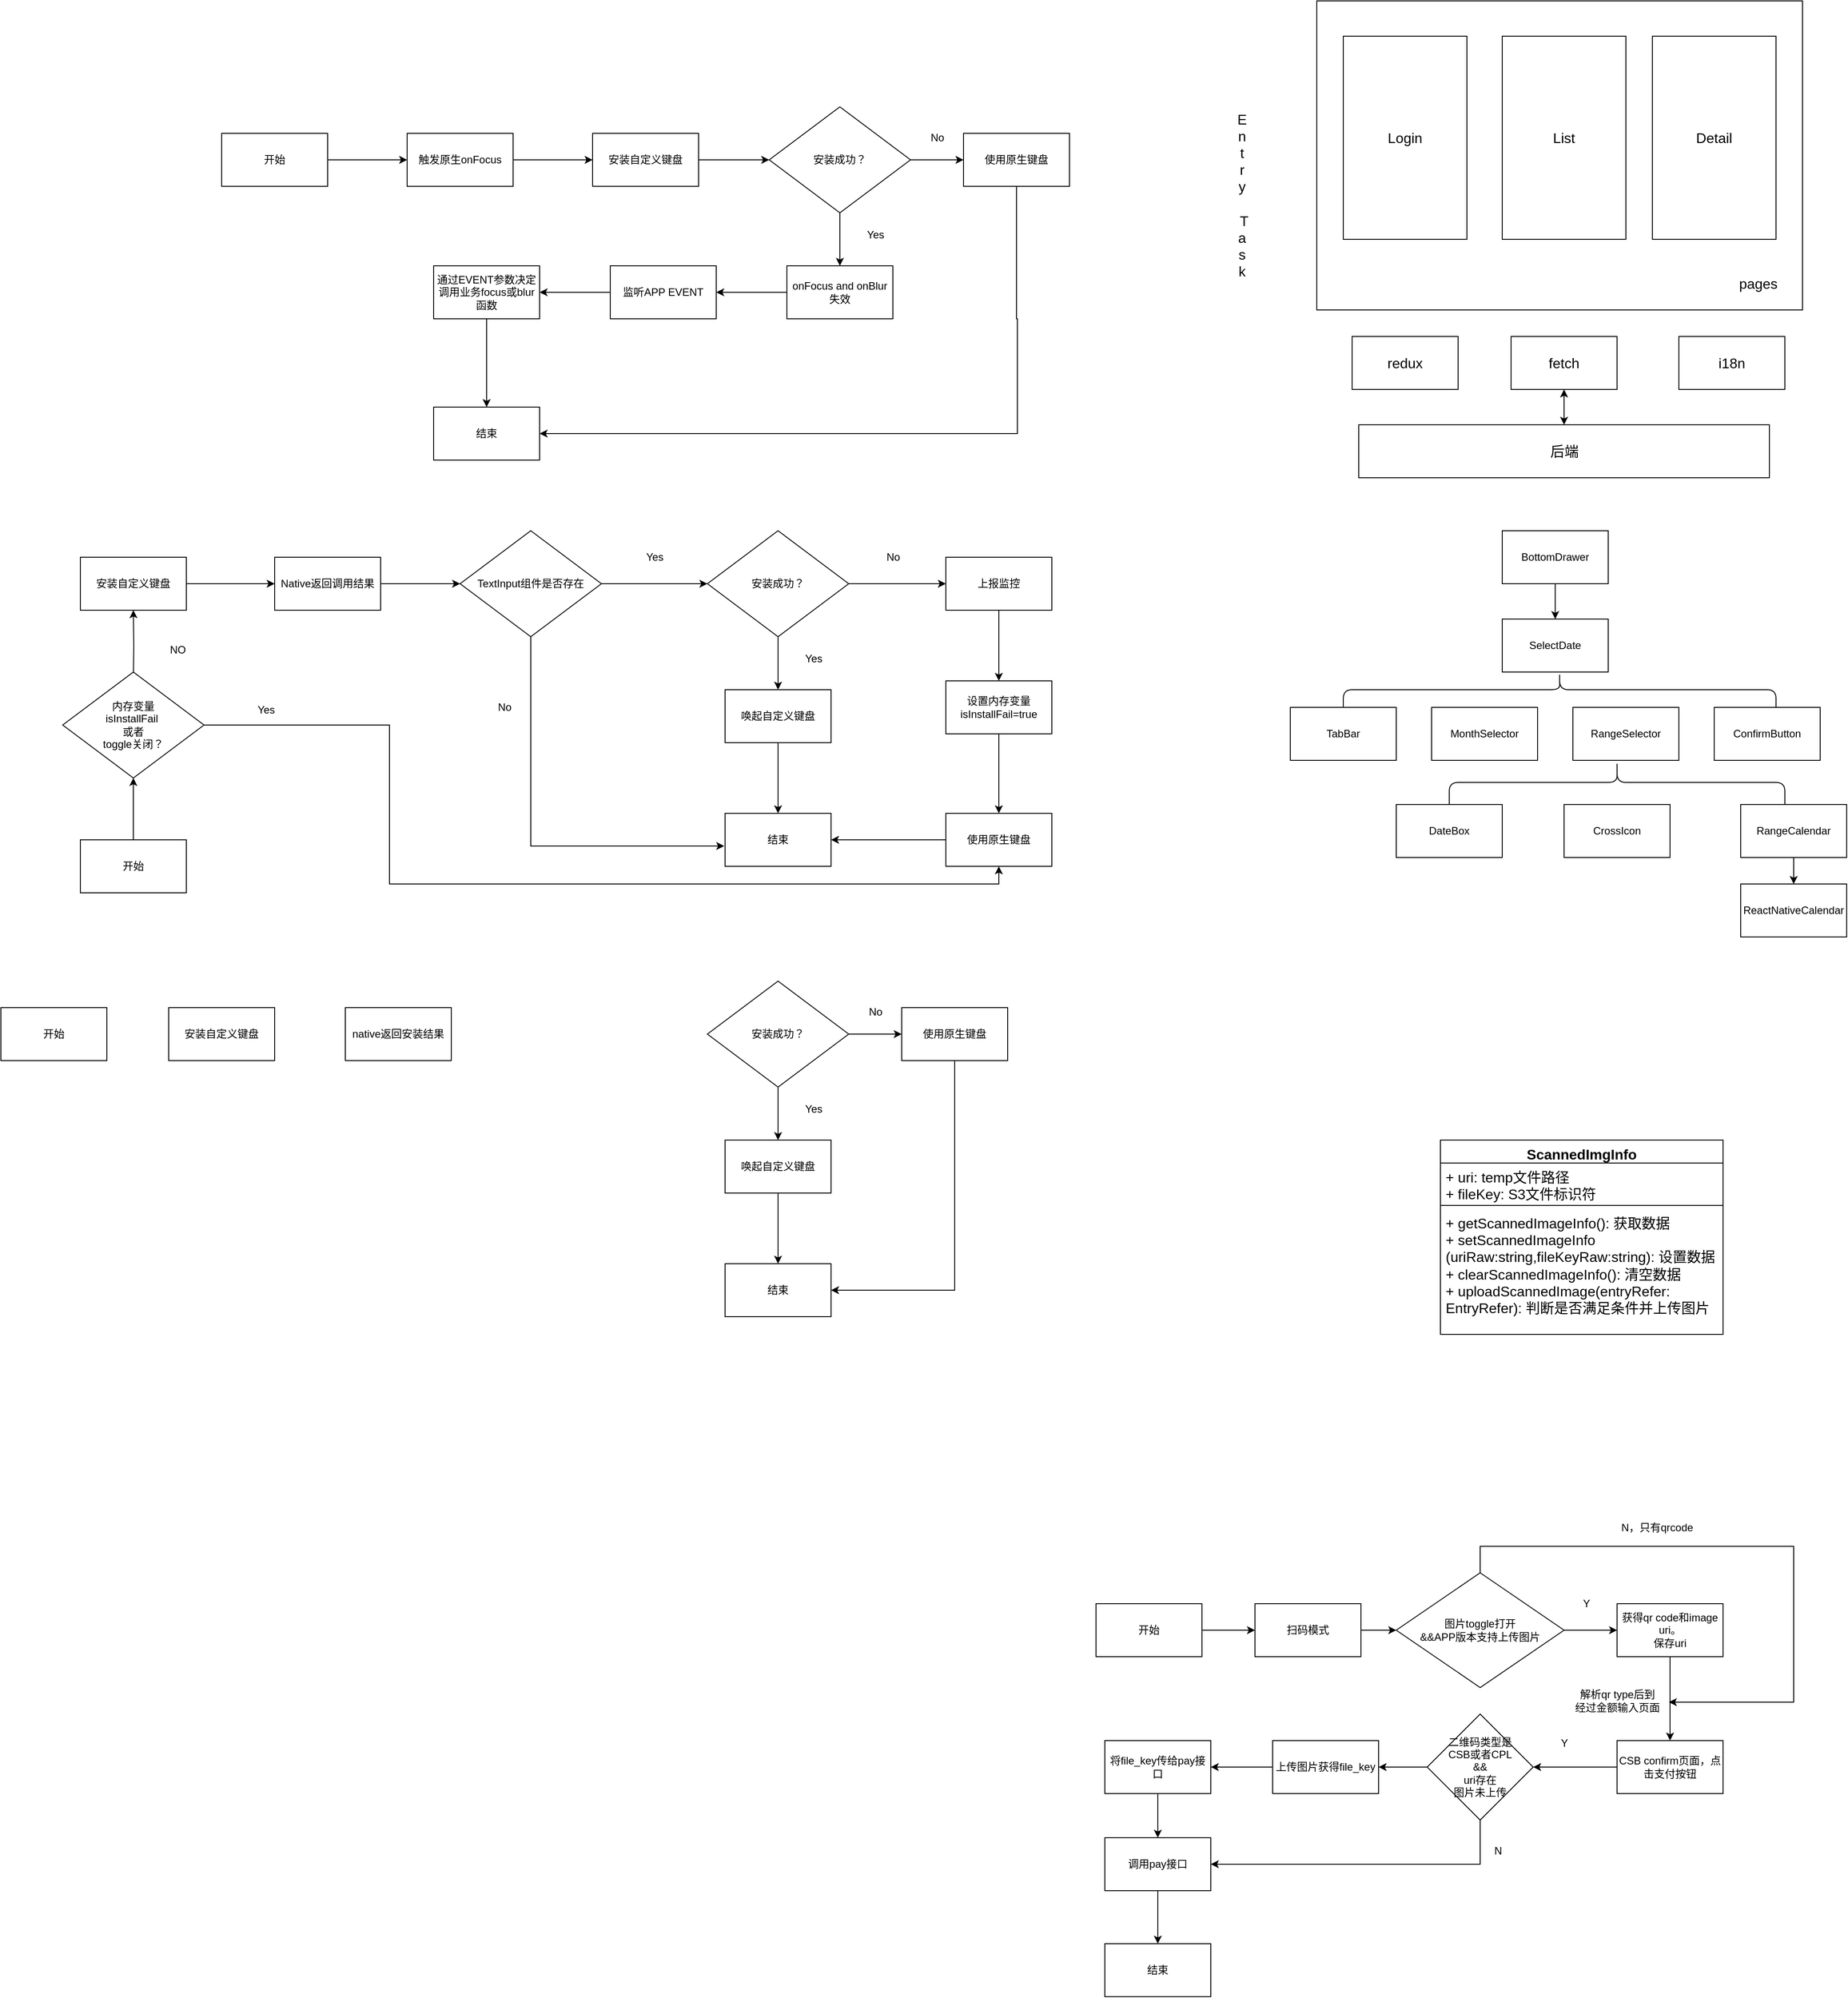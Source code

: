 <mxfile version="24.7.7">
  <diagram id="0hAP18SXrsMo2QthX8S5" name="Page-1">
    <mxGraphModel dx="2960" dy="705" grid="1" gridSize="10" guides="1" tooltips="1" connect="1" arrows="1" fold="1" page="1" pageScale="1" pageWidth="827" pageHeight="1169" math="0" shadow="0">
      <root>
        <mxCell id="0" />
        <mxCell id="1" parent="0" />
        <mxCell id="0AzlVGfA-dQduF-Cls8U-2" value="redux" style="rounded=0;whiteSpace=wrap;html=1;fontSize=16;" parent="1" vertex="1">
          <mxGeometry x="190" y="420" width="120" height="60" as="geometry" />
        </mxCell>
        <mxCell id="0AzlVGfA-dQduF-Cls8U-3" value="fetch" style="rounded=0;whiteSpace=wrap;html=1;fontSize=16;" parent="1" vertex="1">
          <mxGeometry x="370" y="420" width="120" height="60" as="geometry" />
        </mxCell>
        <mxCell id="0AzlVGfA-dQduF-Cls8U-4" value="i18n" style="rounded=0;whiteSpace=wrap;html=1;fontSize=16;" parent="1" vertex="1">
          <mxGeometry x="560" y="420" width="120" height="60" as="geometry" />
        </mxCell>
        <mxCell id="0AzlVGfA-dQduF-Cls8U-6" value="" style="rounded=0;whiteSpace=wrap;html=1;fontSize=16;" parent="1" vertex="1">
          <mxGeometry x="150" y="40" width="550" height="350" as="geometry" />
        </mxCell>
        <mxCell id="0AzlVGfA-dQduF-Cls8U-8" value="Login" style="rounded=0;whiteSpace=wrap;html=1;fontSize=16;" parent="1" vertex="1">
          <mxGeometry x="180" y="80" width="140" height="230" as="geometry" />
        </mxCell>
        <mxCell id="0AzlVGfA-dQduF-Cls8U-9" value="List" style="rounded=0;whiteSpace=wrap;html=1;fontSize=16;" parent="1" vertex="1">
          <mxGeometry x="360" y="80" width="140" height="230" as="geometry" />
        </mxCell>
        <mxCell id="0AzlVGfA-dQduF-Cls8U-10" value="Detail" style="rounded=0;whiteSpace=wrap;html=1;fontSize=16;" parent="1" vertex="1">
          <mxGeometry x="530" y="80" width="140" height="230" as="geometry" />
        </mxCell>
        <mxCell id="0AzlVGfA-dQduF-Cls8U-12" value="后端" style="rounded=0;whiteSpace=wrap;html=1;fontSize=16;" parent="1" vertex="1">
          <mxGeometry x="197.5" y="520" width="465" height="60" as="geometry" />
        </mxCell>
        <mxCell id="0AzlVGfA-dQduF-Cls8U-15" value="" style="endArrow=classic;startArrow=classic;html=1;entryX=0.5;entryY=1;entryDx=0;entryDy=0;exitX=0.5;exitY=0;exitDx=0;exitDy=0;fontSize=16;" parent="1" source="0AzlVGfA-dQduF-Cls8U-12" target="0AzlVGfA-dQduF-Cls8U-3" edge="1">
          <mxGeometry width="50" height="50" relative="1" as="geometry">
            <mxPoint x="390" y="450" as="sourcePoint" />
            <mxPoint x="440" y="400" as="targetPoint" />
          </mxGeometry>
        </mxCell>
        <mxCell id="0AzlVGfA-dQduF-Cls8U-16" value="pages" style="text;html=1;strokeColor=none;fillColor=none;align=center;verticalAlign=middle;whiteSpace=wrap;rounded=0;fontSize=16;" parent="1" vertex="1">
          <mxGeometry x="630" y="350" width="40" height="20" as="geometry" />
        </mxCell>
        <mxCell id="0AzlVGfA-dQduF-Cls8U-17" value="E&lt;br&gt;n&lt;br&gt;t&lt;br&gt;r&lt;br&gt;y&lt;br&gt;&lt;br&gt;&amp;nbsp;T&lt;br&gt;a&lt;br&gt;s&lt;br&gt;k" style="text;html=1;align=center;verticalAlign=middle;resizable=0;points=[];autosize=1;strokeColor=none;fontSize=16;" parent="1" vertex="1">
          <mxGeometry x="50" y="160" width="30" height="200" as="geometry" />
        </mxCell>
        <mxCell id="7EAuZe803R1eIzOgJ_RW-12" value="" style="edgeStyle=orthogonalEdgeStyle;rounded=0;orthogonalLoop=1;jettySize=auto;html=1;" parent="1" source="7EAuZe803R1eIzOgJ_RW-1" target="7EAuZe803R1eIzOgJ_RW-2" edge="1">
          <mxGeometry relative="1" as="geometry" />
        </mxCell>
        <mxCell id="7EAuZe803R1eIzOgJ_RW-1" value="BottomDrawer" style="rounded=0;whiteSpace=wrap;html=1;" parent="1" vertex="1">
          <mxGeometry x="360" y="640" width="120" height="60" as="geometry" />
        </mxCell>
        <mxCell id="7EAuZe803R1eIzOgJ_RW-2" value="SelectDate" style="rounded=0;whiteSpace=wrap;html=1;" parent="1" vertex="1">
          <mxGeometry x="360" y="740" width="120" height="60" as="geometry" />
        </mxCell>
        <mxCell id="7EAuZe803R1eIzOgJ_RW-3" value="TabBar" style="rounded=0;whiteSpace=wrap;html=1;" parent="1" vertex="1">
          <mxGeometry x="120" y="840" width="120" height="60" as="geometry" />
        </mxCell>
        <mxCell id="7EAuZe803R1eIzOgJ_RW-4" value="MonthSelector" style="rounded=0;whiteSpace=wrap;html=1;" parent="1" vertex="1">
          <mxGeometry x="280" y="840" width="120" height="60" as="geometry" />
        </mxCell>
        <mxCell id="7EAuZe803R1eIzOgJ_RW-5" value="RangeSelector" style="rounded=0;whiteSpace=wrap;html=1;" parent="1" vertex="1">
          <mxGeometry x="440" y="840" width="120" height="60" as="geometry" />
        </mxCell>
        <mxCell id="7EAuZe803R1eIzOgJ_RW-6" value="ConfirmButton" style="rounded=0;whiteSpace=wrap;html=1;" parent="1" vertex="1">
          <mxGeometry x="600" y="840" width="120" height="60" as="geometry" />
        </mxCell>
        <mxCell id="7EAuZe803R1eIzOgJ_RW-7" value="DateBox" style="rounded=0;whiteSpace=wrap;html=1;" parent="1" vertex="1">
          <mxGeometry x="240" y="950" width="120" height="60" as="geometry" />
        </mxCell>
        <mxCell id="7EAuZe803R1eIzOgJ_RW-9" value="CrossIcon" style="rounded=0;whiteSpace=wrap;html=1;" parent="1" vertex="1">
          <mxGeometry x="430" y="950" width="120" height="60" as="geometry" />
        </mxCell>
        <mxCell id="7EAuZe803R1eIzOgJ_RW-17" value="" style="edgeStyle=orthogonalEdgeStyle;rounded=0;orthogonalLoop=1;jettySize=auto;html=1;" parent="1" source="7EAuZe803R1eIzOgJ_RW-10" target="7EAuZe803R1eIzOgJ_RW-11" edge="1">
          <mxGeometry relative="1" as="geometry" />
        </mxCell>
        <mxCell id="7EAuZe803R1eIzOgJ_RW-10" value="RangeCalendar" style="rounded=0;whiteSpace=wrap;html=1;" parent="1" vertex="1">
          <mxGeometry x="630" y="950" width="120" height="60" as="geometry" />
        </mxCell>
        <mxCell id="7EAuZe803R1eIzOgJ_RW-11" value="ReactNativeCalendar" style="rounded=0;whiteSpace=wrap;html=1;" parent="1" vertex="1">
          <mxGeometry x="630" y="1040" width="120" height="60" as="geometry" />
        </mxCell>
        <mxCell id="7EAuZe803R1eIzOgJ_RW-15" value="" style="shape=curlyBracket;whiteSpace=wrap;html=1;rounded=1;labelPosition=left;verticalLabelPosition=middle;align=right;verticalAlign=middle;direction=south;" parent="1" vertex="1">
          <mxGeometry x="180" y="800" width="490" height="40" as="geometry" />
        </mxCell>
        <mxCell id="7EAuZe803R1eIzOgJ_RW-16" value="" style="shape=curlyBracket;whiteSpace=wrap;html=1;rounded=1;labelPosition=left;verticalLabelPosition=middle;align=right;verticalAlign=middle;direction=south;" parent="1" vertex="1">
          <mxGeometry x="300" y="900" width="380" height="50" as="geometry" />
        </mxCell>
        <mxCell id="N86VpqHUXwsNs4kS9WFf-1" value="ScannedImgInfo" style="swimlane;fontStyle=1;align=center;verticalAlign=top;childLayout=stackLayout;horizontal=1;startSize=26;horizontalStack=0;resizeParent=1;resizeParentMax=0;resizeLast=0;collapsible=1;marginBottom=0;whiteSpace=wrap;html=1;fontSize=16;" parent="1" vertex="1">
          <mxGeometry x="290" y="1330" width="320" height="220" as="geometry" />
        </mxCell>
        <mxCell id="N86VpqHUXwsNs4kS9WFf-2" value="+ uri: temp文件路径&lt;div style=&quot;font-size: 16px;&quot;&gt;+ fileKey: S3文件标识符&lt;/div&gt;" style="text;strokeColor=none;fillColor=none;align=left;verticalAlign=top;spacingLeft=4;spacingRight=4;overflow=hidden;rotatable=0;points=[[0,0.5],[1,0.5]];portConstraint=eastwest;whiteSpace=wrap;html=1;fontSize=16;" parent="N86VpqHUXwsNs4kS9WFf-1" vertex="1">
          <mxGeometry y="26" width="320" height="44" as="geometry" />
        </mxCell>
        <mxCell id="N86VpqHUXwsNs4kS9WFf-3" value="" style="line;strokeWidth=1;fillColor=none;align=left;verticalAlign=middle;spacingTop=-1;spacingLeft=3;spacingRight=3;rotatable=0;labelPosition=right;points=[];portConstraint=eastwest;strokeColor=inherit;fontSize=16;" parent="N86VpqHUXwsNs4kS9WFf-1" vertex="1">
          <mxGeometry y="70" width="320" height="8" as="geometry" />
        </mxCell>
        <mxCell id="N86VpqHUXwsNs4kS9WFf-4" value="+ getScannedImageInfo(): 获取数据&lt;div style=&quot;font-size: 16px;&quot;&gt;+&amp;nbsp;setScannedImageInfo&lt;/div&gt;&lt;div style=&quot;font-size: 16px;&quot;&gt;(uriRaw:string,fileKeyRaw:string): 设置数据&lt;/div&gt;&lt;div style=&quot;font-size: 16px;&quot;&gt;+&amp;nbsp;clearScannedImageInfo(): 清空数据&lt;/div&gt;&lt;div style=&quot;font-size: 16px;&quot;&gt;+&amp;nbsp;uploadScannedImage(entryRefer: EntryRefer): 判断是否满足条件并上传图片&lt;/div&gt;" style="text;strokeColor=none;fillColor=none;align=left;verticalAlign=top;spacingLeft=4;spacingRight=4;overflow=hidden;rotatable=0;points=[[0,0.5],[1,0.5]];portConstraint=eastwest;whiteSpace=wrap;html=1;fontSize=16;" parent="N86VpqHUXwsNs4kS9WFf-1" vertex="1">
          <mxGeometry y="78" width="320" height="142" as="geometry" />
        </mxCell>
        <mxCell id="N86VpqHUXwsNs4kS9WFf-30" value="" style="edgeStyle=orthogonalEdgeStyle;rounded=0;orthogonalLoop=1;jettySize=auto;html=1;" parent="1" source="N86VpqHUXwsNs4kS9WFf-5" target="N86VpqHUXwsNs4kS9WFf-6" edge="1">
          <mxGeometry relative="1" as="geometry" />
        </mxCell>
        <mxCell id="N86VpqHUXwsNs4kS9WFf-5" value="开始" style="rounded=0;whiteSpace=wrap;html=1;" parent="1" vertex="1">
          <mxGeometry x="-100" y="1855" width="120" height="60" as="geometry" />
        </mxCell>
        <mxCell id="N86VpqHUXwsNs4kS9WFf-9" value="" style="edgeStyle=orthogonalEdgeStyle;rounded=0;orthogonalLoop=1;jettySize=auto;html=1;" parent="1" source="N86VpqHUXwsNs4kS9WFf-6" target="N86VpqHUXwsNs4kS9WFf-8" edge="1">
          <mxGeometry relative="1" as="geometry" />
        </mxCell>
        <mxCell id="N86VpqHUXwsNs4kS9WFf-6" value="扫码模式" style="rounded=0;whiteSpace=wrap;html=1;" parent="1" vertex="1">
          <mxGeometry x="80" y="1855" width="120" height="60" as="geometry" />
        </mxCell>
        <mxCell id="N86VpqHUXwsNs4kS9WFf-12" value="" style="edgeStyle=orthogonalEdgeStyle;rounded=0;orthogonalLoop=1;jettySize=auto;html=1;" parent="1" source="N86VpqHUXwsNs4kS9WFf-8" target="N86VpqHUXwsNs4kS9WFf-11" edge="1">
          <mxGeometry relative="1" as="geometry" />
        </mxCell>
        <mxCell id="N86VpqHUXwsNs4kS9WFf-32" value="" style="edgeStyle=orthogonalEdgeStyle;rounded=0;orthogonalLoop=1;jettySize=auto;html=1;entryX=-0.035;entryY=0.549;entryDx=0;entryDy=0;entryPerimeter=0;" parent="1" source="N86VpqHUXwsNs4kS9WFf-8" edge="1">
          <mxGeometry relative="1" as="geometry">
            <mxPoint x="548.65" y="1966.47" as="targetPoint" />
            <Array as="points">
              <mxPoint x="335" y="1790" />
              <mxPoint x="690" y="1790" />
              <mxPoint x="690" y="1966" />
            </Array>
          </mxGeometry>
        </mxCell>
        <mxCell id="N86VpqHUXwsNs4kS9WFf-8" value="图片toggle打开&lt;div&gt;&amp;amp;&amp;amp;APP版本支持上传图片&lt;/div&gt;" style="rhombus;whiteSpace=wrap;html=1;" parent="1" vertex="1">
          <mxGeometry x="240" y="1820" width="190" height="130" as="geometry" />
        </mxCell>
        <mxCell id="N86VpqHUXwsNs4kS9WFf-10" value="Y" style="text;html=1;align=center;verticalAlign=middle;resizable=0;points=[];autosize=1;strokeColor=none;fillColor=none;" parent="1" vertex="1">
          <mxGeometry x="440" y="1840" width="30" height="30" as="geometry" />
        </mxCell>
        <mxCell id="N86VpqHUXwsNs4kS9WFf-15" value="" style="edgeStyle=orthogonalEdgeStyle;rounded=0;orthogonalLoop=1;jettySize=auto;html=1;" parent="1" source="N86VpqHUXwsNs4kS9WFf-11" target="N86VpqHUXwsNs4kS9WFf-13" edge="1">
          <mxGeometry relative="1" as="geometry" />
        </mxCell>
        <mxCell id="N86VpqHUXwsNs4kS9WFf-11" value="获得qr code和image uri。&lt;div&gt;保存uri&lt;/div&gt;" style="whiteSpace=wrap;html=1;" parent="1" vertex="1">
          <mxGeometry x="490" y="1855" width="120" height="60" as="geometry" />
        </mxCell>
        <mxCell id="N86VpqHUXwsNs4kS9WFf-20" value="" style="edgeStyle=orthogonalEdgeStyle;rounded=0;orthogonalLoop=1;jettySize=auto;html=1;" parent="1" source="N86VpqHUXwsNs4kS9WFf-13" target="N86VpqHUXwsNs4kS9WFf-19" edge="1">
          <mxGeometry relative="1" as="geometry" />
        </mxCell>
        <mxCell id="N86VpqHUXwsNs4kS9WFf-13" value="CSB confirm页面，点击支付按钮" style="whiteSpace=wrap;html=1;" parent="1" vertex="1">
          <mxGeometry x="490" y="2010" width="120" height="60" as="geometry" />
        </mxCell>
        <mxCell id="N86VpqHUXwsNs4kS9WFf-14" style="edgeStyle=orthogonalEdgeStyle;rounded=0;orthogonalLoop=1;jettySize=auto;html=1;exitX=0.5;exitY=1;exitDx=0;exitDy=0;" parent="1" source="N86VpqHUXwsNs4kS9WFf-13" target="N86VpqHUXwsNs4kS9WFf-13" edge="1">
          <mxGeometry relative="1" as="geometry" />
        </mxCell>
        <mxCell id="N86VpqHUXwsNs4kS9WFf-22" value="" style="edgeStyle=orthogonalEdgeStyle;rounded=0;orthogonalLoop=1;jettySize=auto;html=1;" parent="1" source="N86VpqHUXwsNs4kS9WFf-17" target="N86VpqHUXwsNs4kS9WFf-18" edge="1">
          <mxGeometry relative="1" as="geometry" />
        </mxCell>
        <mxCell id="N86VpqHUXwsNs4kS9WFf-17" value="上传图片获得file_key" style="whiteSpace=wrap;html=1;" parent="1" vertex="1">
          <mxGeometry x="100" y="2010" width="120" height="60" as="geometry" />
        </mxCell>
        <mxCell id="N86VpqHUXwsNs4kS9WFf-26" value="" style="edgeStyle=orthogonalEdgeStyle;rounded=0;orthogonalLoop=1;jettySize=auto;html=1;" parent="1" source="N86VpqHUXwsNs4kS9WFf-18" target="N86VpqHUXwsNs4kS9WFf-25" edge="1">
          <mxGeometry relative="1" as="geometry" />
        </mxCell>
        <mxCell id="N86VpqHUXwsNs4kS9WFf-18" value="将file_key传给pay接口" style="whiteSpace=wrap;html=1;" parent="1" vertex="1">
          <mxGeometry x="-90" y="2010" width="120" height="60" as="geometry" />
        </mxCell>
        <mxCell id="N86VpqHUXwsNs4kS9WFf-21" value="" style="edgeStyle=orthogonalEdgeStyle;rounded=0;orthogonalLoop=1;jettySize=auto;html=1;" parent="1" source="N86VpqHUXwsNs4kS9WFf-19" target="N86VpqHUXwsNs4kS9WFf-17" edge="1">
          <mxGeometry relative="1" as="geometry" />
        </mxCell>
        <mxCell id="N86VpqHUXwsNs4kS9WFf-27" style="edgeStyle=orthogonalEdgeStyle;rounded=0;orthogonalLoop=1;jettySize=auto;html=1;entryX=1;entryY=0.5;entryDx=0;entryDy=0;" parent="1" source="N86VpqHUXwsNs4kS9WFf-19" target="N86VpqHUXwsNs4kS9WFf-25" edge="1">
          <mxGeometry relative="1" as="geometry">
            <Array as="points">
              <mxPoint x="335" y="2150" />
            </Array>
          </mxGeometry>
        </mxCell>
        <mxCell id="N86VpqHUXwsNs4kS9WFf-19" value="二维码类型是&lt;div&gt;CSB或者CPL&lt;/div&gt;&lt;div&gt;&amp;amp;&amp;amp;&lt;/div&gt;&lt;div&gt;uri存在&lt;/div&gt;&lt;div&gt;图片未上传&lt;/div&gt;" style="rhombus;whiteSpace=wrap;html=1;" parent="1" vertex="1">
          <mxGeometry x="275" y="1980" width="120" height="120" as="geometry" />
        </mxCell>
        <mxCell id="N86VpqHUXwsNs4kS9WFf-23" value="结束" style="whiteSpace=wrap;html=1;" parent="1" vertex="1">
          <mxGeometry x="-90" y="2240" width="120" height="60" as="geometry" />
        </mxCell>
        <mxCell id="N86VpqHUXwsNs4kS9WFf-24" value="Y" style="text;html=1;align=center;verticalAlign=middle;resizable=0;points=[];autosize=1;strokeColor=none;fillColor=none;" parent="1" vertex="1">
          <mxGeometry x="415" y="1998" width="30" height="30" as="geometry" />
        </mxCell>
        <mxCell id="N86VpqHUXwsNs4kS9WFf-29" value="" style="edgeStyle=orthogonalEdgeStyle;rounded=0;orthogonalLoop=1;jettySize=auto;html=1;" parent="1" source="N86VpqHUXwsNs4kS9WFf-25" target="N86VpqHUXwsNs4kS9WFf-23" edge="1">
          <mxGeometry relative="1" as="geometry" />
        </mxCell>
        <mxCell id="N86VpqHUXwsNs4kS9WFf-25" value="调用pay接口" style="whiteSpace=wrap;html=1;" parent="1" vertex="1">
          <mxGeometry x="-90" y="2120" width="120" height="60" as="geometry" />
        </mxCell>
        <mxCell id="N86VpqHUXwsNs4kS9WFf-28" value="N" style="text;html=1;align=center;verticalAlign=middle;resizable=0;points=[];autosize=1;strokeColor=none;fillColor=none;" parent="1" vertex="1">
          <mxGeometry x="340" y="2120" width="30" height="30" as="geometry" />
        </mxCell>
        <mxCell id="N86VpqHUXwsNs4kS9WFf-33" value="N，只有qrcode" style="text;html=1;align=center;verticalAlign=middle;resizable=0;points=[];autosize=1;strokeColor=none;fillColor=none;" parent="1" vertex="1">
          <mxGeometry x="485" y="1754" width="100" height="30" as="geometry" />
        </mxCell>
        <mxCell id="N86VpqHUXwsNs4kS9WFf-34" value="解析qr type后到&lt;div&gt;经过金额输入页面&lt;/div&gt;" style="text;html=1;align=center;verticalAlign=middle;resizable=0;points=[];autosize=1;strokeColor=none;fillColor=none;" parent="1" vertex="1">
          <mxGeometry x="430" y="1945" width="120" height="40" as="geometry" />
        </mxCell>
        <mxCell id="R_xEhL4o1WV7Pzbjf2uw-11" value="" style="edgeStyle=orthogonalEdgeStyle;rounded=0;orthogonalLoop=1;jettySize=auto;html=1;" edge="1" parent="1" source="R_xEhL4o1WV7Pzbjf2uw-1" target="R_xEhL4o1WV7Pzbjf2uw-2">
          <mxGeometry relative="1" as="geometry" />
        </mxCell>
        <mxCell id="R_xEhL4o1WV7Pzbjf2uw-1" value="触发原生onFocus" style="rounded=0;whiteSpace=wrap;html=1;" vertex="1" parent="1">
          <mxGeometry x="-880" y="190" width="120" height="60" as="geometry" />
        </mxCell>
        <mxCell id="R_xEhL4o1WV7Pzbjf2uw-12" value="" style="edgeStyle=orthogonalEdgeStyle;rounded=0;orthogonalLoop=1;jettySize=auto;html=1;" edge="1" parent="1" source="R_xEhL4o1WV7Pzbjf2uw-2" target="R_xEhL4o1WV7Pzbjf2uw-4">
          <mxGeometry relative="1" as="geometry" />
        </mxCell>
        <mxCell id="R_xEhL4o1WV7Pzbjf2uw-2" value="安装自定义键盘" style="rounded=0;whiteSpace=wrap;html=1;" vertex="1" parent="1">
          <mxGeometry x="-670" y="190" width="120" height="60" as="geometry" />
        </mxCell>
        <mxCell id="R_xEhL4o1WV7Pzbjf2uw-18" style="edgeStyle=orthogonalEdgeStyle;rounded=0;orthogonalLoop=1;jettySize=auto;html=1;entryX=1;entryY=0.5;entryDx=0;entryDy=0;" edge="1" parent="1" source="R_xEhL4o1WV7Pzbjf2uw-3" target="R_xEhL4o1WV7Pzbjf2uw-9">
          <mxGeometry relative="1" as="geometry">
            <mxPoint x="-190" y="550" as="targetPoint" />
            <Array as="points">
              <mxPoint x="-190" y="400" />
              <mxPoint x="-189" y="400" />
              <mxPoint x="-189" y="530" />
            </Array>
          </mxGeometry>
        </mxCell>
        <mxCell id="R_xEhL4o1WV7Pzbjf2uw-3" value="使用原生键盘" style="rounded=0;whiteSpace=wrap;html=1;" vertex="1" parent="1">
          <mxGeometry x="-250" y="190" width="120" height="60" as="geometry" />
        </mxCell>
        <mxCell id="R_xEhL4o1WV7Pzbjf2uw-13" value="" style="edgeStyle=orthogonalEdgeStyle;rounded=0;orthogonalLoop=1;jettySize=auto;html=1;" edge="1" parent="1" source="R_xEhL4o1WV7Pzbjf2uw-4" target="R_xEhL4o1WV7Pzbjf2uw-3">
          <mxGeometry relative="1" as="geometry" />
        </mxCell>
        <mxCell id="R_xEhL4o1WV7Pzbjf2uw-14" value="" style="edgeStyle=orthogonalEdgeStyle;rounded=0;orthogonalLoop=1;jettySize=auto;html=1;" edge="1" parent="1" source="R_xEhL4o1WV7Pzbjf2uw-4" target="R_xEhL4o1WV7Pzbjf2uw-5">
          <mxGeometry relative="1" as="geometry" />
        </mxCell>
        <mxCell id="R_xEhL4o1WV7Pzbjf2uw-4" value="安装成功？" style="rhombus;whiteSpace=wrap;html=1;" vertex="1" parent="1">
          <mxGeometry x="-470" y="160" width="160" height="120" as="geometry" />
        </mxCell>
        <mxCell id="R_xEhL4o1WV7Pzbjf2uw-15" value="" style="edgeStyle=orthogonalEdgeStyle;rounded=0;orthogonalLoop=1;jettySize=auto;html=1;" edge="1" parent="1" source="R_xEhL4o1WV7Pzbjf2uw-5" target="R_xEhL4o1WV7Pzbjf2uw-6">
          <mxGeometry relative="1" as="geometry" />
        </mxCell>
        <mxCell id="R_xEhL4o1WV7Pzbjf2uw-5" value="onFocus and onBlur 失效" style="rounded=0;whiteSpace=wrap;html=1;" vertex="1" parent="1">
          <mxGeometry x="-450" y="340" width="120" height="60" as="geometry" />
        </mxCell>
        <mxCell id="R_xEhL4o1WV7Pzbjf2uw-16" value="" style="edgeStyle=orthogonalEdgeStyle;rounded=0;orthogonalLoop=1;jettySize=auto;html=1;" edge="1" parent="1" source="R_xEhL4o1WV7Pzbjf2uw-6" target="R_xEhL4o1WV7Pzbjf2uw-7">
          <mxGeometry relative="1" as="geometry" />
        </mxCell>
        <mxCell id="R_xEhL4o1WV7Pzbjf2uw-6" value="监听APP EVENT" style="rounded=0;whiteSpace=wrap;html=1;" vertex="1" parent="1">
          <mxGeometry x="-650" y="340" width="120" height="60" as="geometry" />
        </mxCell>
        <mxCell id="R_xEhL4o1WV7Pzbjf2uw-17" value="" style="edgeStyle=orthogonalEdgeStyle;rounded=0;orthogonalLoop=1;jettySize=auto;html=1;" edge="1" parent="1" source="R_xEhL4o1WV7Pzbjf2uw-7" target="R_xEhL4o1WV7Pzbjf2uw-9">
          <mxGeometry relative="1" as="geometry" />
        </mxCell>
        <mxCell id="R_xEhL4o1WV7Pzbjf2uw-7" value="通过EVENT参数决定调用业务focus或blur函数" style="rounded=0;whiteSpace=wrap;html=1;" vertex="1" parent="1">
          <mxGeometry x="-850" y="340" width="120" height="60" as="geometry" />
        </mxCell>
        <mxCell id="R_xEhL4o1WV7Pzbjf2uw-10" value="" style="edgeStyle=orthogonalEdgeStyle;rounded=0;orthogonalLoop=1;jettySize=auto;html=1;" edge="1" parent="1" source="R_xEhL4o1WV7Pzbjf2uw-8" target="R_xEhL4o1WV7Pzbjf2uw-1">
          <mxGeometry relative="1" as="geometry" />
        </mxCell>
        <mxCell id="R_xEhL4o1WV7Pzbjf2uw-8" value="开始" style="rounded=0;whiteSpace=wrap;html=1;" vertex="1" parent="1">
          <mxGeometry x="-1090" y="190" width="120" height="60" as="geometry" />
        </mxCell>
        <mxCell id="R_xEhL4o1WV7Pzbjf2uw-9" value="结束" style="whiteSpace=wrap;html=1;" vertex="1" parent="1">
          <mxGeometry x="-850" y="500" width="120" height="60" as="geometry" />
        </mxCell>
        <mxCell id="R_xEhL4o1WV7Pzbjf2uw-19" value="No" style="text;html=1;align=center;verticalAlign=middle;resizable=0;points=[];autosize=1;strokeColor=none;fillColor=none;" vertex="1" parent="1">
          <mxGeometry x="-300" y="180" width="40" height="30" as="geometry" />
        </mxCell>
        <mxCell id="R_xEhL4o1WV7Pzbjf2uw-20" value="Yes" style="text;html=1;align=center;verticalAlign=middle;resizable=0;points=[];autosize=1;strokeColor=none;fillColor=none;" vertex="1" parent="1">
          <mxGeometry x="-370" y="290" width="40" height="30" as="geometry" />
        </mxCell>
        <mxCell id="R_xEhL4o1WV7Pzbjf2uw-22" value="" style="edgeStyle=orthogonalEdgeStyle;rounded=0;orthogonalLoop=1;jettySize=auto;html=1;" edge="1" parent="1" target="R_xEhL4o1WV7Pzbjf2uw-25">
          <mxGeometry relative="1" as="geometry">
            <mxPoint x="-1190" y="810" as="sourcePoint" />
          </mxGeometry>
        </mxCell>
        <mxCell id="R_xEhL4o1WV7Pzbjf2uw-25" value="安装自定义键盘" style="rounded=0;whiteSpace=wrap;html=1;" vertex="1" parent="1">
          <mxGeometry x="-1250" y="670" width="120" height="60" as="geometry" />
        </mxCell>
        <mxCell id="R_xEhL4o1WV7Pzbjf2uw-43" style="edgeStyle=orthogonalEdgeStyle;rounded=0;orthogonalLoop=1;jettySize=auto;html=1;entryX=1;entryY=0.5;entryDx=0;entryDy=0;" edge="1" parent="1" source="R_xEhL4o1WV7Pzbjf2uw-27" target="R_xEhL4o1WV7Pzbjf2uw-39">
          <mxGeometry relative="1" as="geometry">
            <Array as="points">
              <mxPoint x="-260" y="990" />
            </Array>
          </mxGeometry>
        </mxCell>
        <mxCell id="R_xEhL4o1WV7Pzbjf2uw-27" value="使用原生键盘" style="rounded=0;whiteSpace=wrap;html=1;" vertex="1" parent="1">
          <mxGeometry x="-270" y="960" width="120" height="60" as="geometry" />
        </mxCell>
        <mxCell id="R_xEhL4o1WV7Pzbjf2uw-29" value="" style="edgeStyle=orthogonalEdgeStyle;rounded=0;orthogonalLoop=1;jettySize=auto;html=1;" edge="1" parent="1" source="R_xEhL4o1WV7Pzbjf2uw-30" target="R_xEhL4o1WV7Pzbjf2uw-32">
          <mxGeometry relative="1" as="geometry" />
        </mxCell>
        <mxCell id="R_xEhL4o1WV7Pzbjf2uw-72" value="" style="edgeStyle=orthogonalEdgeStyle;rounded=0;orthogonalLoop=1;jettySize=auto;html=1;" edge="1" parent="1" source="R_xEhL4o1WV7Pzbjf2uw-30" target="R_xEhL4o1WV7Pzbjf2uw-70">
          <mxGeometry relative="1" as="geometry" />
        </mxCell>
        <mxCell id="R_xEhL4o1WV7Pzbjf2uw-30" value="安装成功？" style="rhombus;whiteSpace=wrap;html=1;" vertex="1" parent="1">
          <mxGeometry x="-540" y="640" width="160" height="120" as="geometry" />
        </mxCell>
        <mxCell id="R_xEhL4o1WV7Pzbjf2uw-42" value="" style="edgeStyle=orthogonalEdgeStyle;rounded=0;orthogonalLoop=1;jettySize=auto;html=1;" edge="1" parent="1" source="R_xEhL4o1WV7Pzbjf2uw-32" target="R_xEhL4o1WV7Pzbjf2uw-39">
          <mxGeometry relative="1" as="geometry" />
        </mxCell>
        <mxCell id="R_xEhL4o1WV7Pzbjf2uw-32" value="唤起自定义键盘" style="rounded=0;whiteSpace=wrap;html=1;" vertex="1" parent="1">
          <mxGeometry x="-520" y="820" width="120" height="60" as="geometry" />
        </mxCell>
        <mxCell id="R_xEhL4o1WV7Pzbjf2uw-74" value="" style="edgeStyle=orthogonalEdgeStyle;rounded=0;orthogonalLoop=1;jettySize=auto;html=1;" edge="1" parent="1" source="R_xEhL4o1WV7Pzbjf2uw-38" target="R_xEhL4o1WV7Pzbjf2uw-73">
          <mxGeometry relative="1" as="geometry" />
        </mxCell>
        <mxCell id="R_xEhL4o1WV7Pzbjf2uw-38" value="开始" style="rounded=0;whiteSpace=wrap;html=1;" vertex="1" parent="1">
          <mxGeometry x="-1250" y="990" width="120" height="60" as="geometry" />
        </mxCell>
        <mxCell id="R_xEhL4o1WV7Pzbjf2uw-39" value="结束" style="whiteSpace=wrap;html=1;" vertex="1" parent="1">
          <mxGeometry x="-520" y="960" width="120" height="60" as="geometry" />
        </mxCell>
        <mxCell id="R_xEhL4o1WV7Pzbjf2uw-40" value="No" style="text;html=1;align=center;verticalAlign=middle;resizable=0;points=[];autosize=1;strokeColor=none;fillColor=none;" vertex="1" parent="1">
          <mxGeometry x="-350" y="655" width="40" height="30" as="geometry" />
        </mxCell>
        <mxCell id="R_xEhL4o1WV7Pzbjf2uw-41" value="Yes" style="text;html=1;align=center;verticalAlign=middle;resizable=0;points=[];autosize=1;strokeColor=none;fillColor=none;" vertex="1" parent="1">
          <mxGeometry x="-440" y="770" width="40" height="30" as="geometry" />
        </mxCell>
        <mxCell id="R_xEhL4o1WV7Pzbjf2uw-47" value="安装自定义键盘" style="rounded=0;whiteSpace=wrap;html=1;" vertex="1" parent="1">
          <mxGeometry x="-1150" y="1180" width="120" height="60" as="geometry" />
        </mxCell>
        <mxCell id="R_xEhL4o1WV7Pzbjf2uw-48" style="edgeStyle=orthogonalEdgeStyle;rounded=0;orthogonalLoop=1;jettySize=auto;html=1;entryX=1;entryY=0.5;entryDx=0;entryDy=0;" edge="1" parent="1" source="R_xEhL4o1WV7Pzbjf2uw-49" target="R_xEhL4o1WV7Pzbjf2uw-57">
          <mxGeometry relative="1" as="geometry">
            <Array as="points">
              <mxPoint x="-260" y="1500" />
            </Array>
          </mxGeometry>
        </mxCell>
        <mxCell id="R_xEhL4o1WV7Pzbjf2uw-49" value="使用原生键盘" style="rounded=0;whiteSpace=wrap;html=1;" vertex="1" parent="1">
          <mxGeometry x="-320" y="1180" width="120" height="60" as="geometry" />
        </mxCell>
        <mxCell id="R_xEhL4o1WV7Pzbjf2uw-50" value="" style="edgeStyle=orthogonalEdgeStyle;rounded=0;orthogonalLoop=1;jettySize=auto;html=1;" edge="1" parent="1" source="R_xEhL4o1WV7Pzbjf2uw-52" target="R_xEhL4o1WV7Pzbjf2uw-49">
          <mxGeometry relative="1" as="geometry" />
        </mxCell>
        <mxCell id="R_xEhL4o1WV7Pzbjf2uw-51" value="" style="edgeStyle=orthogonalEdgeStyle;rounded=0;orthogonalLoop=1;jettySize=auto;html=1;" edge="1" parent="1" source="R_xEhL4o1WV7Pzbjf2uw-52" target="R_xEhL4o1WV7Pzbjf2uw-54">
          <mxGeometry relative="1" as="geometry" />
        </mxCell>
        <mxCell id="R_xEhL4o1WV7Pzbjf2uw-52" value="安装成功？" style="rhombus;whiteSpace=wrap;html=1;" vertex="1" parent="1">
          <mxGeometry x="-540" y="1150" width="160" height="120" as="geometry" />
        </mxCell>
        <mxCell id="R_xEhL4o1WV7Pzbjf2uw-53" value="" style="edgeStyle=orthogonalEdgeStyle;rounded=0;orthogonalLoop=1;jettySize=auto;html=1;" edge="1" parent="1" source="R_xEhL4o1WV7Pzbjf2uw-54" target="R_xEhL4o1WV7Pzbjf2uw-57">
          <mxGeometry relative="1" as="geometry" />
        </mxCell>
        <mxCell id="R_xEhL4o1WV7Pzbjf2uw-54" value="唤起自定义键盘" style="rounded=0;whiteSpace=wrap;html=1;" vertex="1" parent="1">
          <mxGeometry x="-520" y="1330" width="120" height="60" as="geometry" />
        </mxCell>
        <mxCell id="R_xEhL4o1WV7Pzbjf2uw-56" value="开始" style="rounded=0;whiteSpace=wrap;html=1;" vertex="1" parent="1">
          <mxGeometry x="-1340" y="1180" width="120" height="60" as="geometry" />
        </mxCell>
        <mxCell id="R_xEhL4o1WV7Pzbjf2uw-57" value="结束" style="whiteSpace=wrap;html=1;" vertex="1" parent="1">
          <mxGeometry x="-520" y="1470" width="120" height="60" as="geometry" />
        </mxCell>
        <mxCell id="R_xEhL4o1WV7Pzbjf2uw-58" value="No" style="text;html=1;align=center;verticalAlign=middle;resizable=0;points=[];autosize=1;strokeColor=none;fillColor=none;" vertex="1" parent="1">
          <mxGeometry x="-370" y="1170" width="40" height="30" as="geometry" />
        </mxCell>
        <mxCell id="R_xEhL4o1WV7Pzbjf2uw-59" value="Yes" style="text;html=1;align=center;verticalAlign=middle;resizable=0;points=[];autosize=1;strokeColor=none;fillColor=none;" vertex="1" parent="1">
          <mxGeometry x="-440" y="1280" width="40" height="30" as="geometry" />
        </mxCell>
        <mxCell id="R_xEhL4o1WV7Pzbjf2uw-62" style="edgeStyle=orthogonalEdgeStyle;rounded=0;orthogonalLoop=1;jettySize=auto;html=1;entryX=-0.008;entryY=0.617;entryDx=0;entryDy=0;entryPerimeter=0;" edge="1" parent="1" source="R_xEhL4o1WV7Pzbjf2uw-60" target="R_xEhL4o1WV7Pzbjf2uw-39">
          <mxGeometry relative="1" as="geometry">
            <mxPoint x="-720" y="980" as="targetPoint" />
            <Array as="points">
              <mxPoint x="-740" y="997" />
            </Array>
          </mxGeometry>
        </mxCell>
        <mxCell id="R_xEhL4o1WV7Pzbjf2uw-68" style="edgeStyle=orthogonalEdgeStyle;rounded=0;orthogonalLoop=1;jettySize=auto;html=1;entryX=0;entryY=0.5;entryDx=0;entryDy=0;" edge="1" parent="1" source="R_xEhL4o1WV7Pzbjf2uw-60" target="R_xEhL4o1WV7Pzbjf2uw-30">
          <mxGeometry relative="1" as="geometry" />
        </mxCell>
        <mxCell id="R_xEhL4o1WV7Pzbjf2uw-60" value="TextInput组件是否存在" style="rhombus;whiteSpace=wrap;html=1;" vertex="1" parent="1">
          <mxGeometry x="-820" y="640" width="160" height="120" as="geometry" />
        </mxCell>
        <mxCell id="R_xEhL4o1WV7Pzbjf2uw-61" value="native返回安装结果" style="rounded=0;whiteSpace=wrap;html=1;" vertex="1" parent="1">
          <mxGeometry x="-950" y="1180" width="120" height="60" as="geometry" />
        </mxCell>
        <mxCell id="R_xEhL4o1WV7Pzbjf2uw-63" value="Yes" style="text;html=1;align=center;verticalAlign=middle;resizable=0;points=[];autosize=1;strokeColor=none;fillColor=none;" vertex="1" parent="1">
          <mxGeometry x="-620" y="655" width="40" height="30" as="geometry" />
        </mxCell>
        <mxCell id="R_xEhL4o1WV7Pzbjf2uw-65" value="" style="edgeStyle=orthogonalEdgeStyle;rounded=0;orthogonalLoop=1;jettySize=auto;html=1;" edge="1" parent="1" source="R_xEhL4o1WV7Pzbjf2uw-25" target="R_xEhL4o1WV7Pzbjf2uw-64">
          <mxGeometry relative="1" as="geometry">
            <mxPoint x="-980" y="700" as="sourcePoint" />
            <mxPoint x="-540" y="700" as="targetPoint" />
          </mxGeometry>
        </mxCell>
        <mxCell id="R_xEhL4o1WV7Pzbjf2uw-66" value="" style="edgeStyle=orthogonalEdgeStyle;rounded=0;orthogonalLoop=1;jettySize=auto;html=1;" edge="1" parent="1" source="R_xEhL4o1WV7Pzbjf2uw-64" target="R_xEhL4o1WV7Pzbjf2uw-60">
          <mxGeometry relative="1" as="geometry" />
        </mxCell>
        <mxCell id="R_xEhL4o1WV7Pzbjf2uw-64" value="Native返回调用结果" style="rounded=0;whiteSpace=wrap;html=1;" vertex="1" parent="1">
          <mxGeometry x="-1030" y="670" width="120" height="60" as="geometry" />
        </mxCell>
        <mxCell id="R_xEhL4o1WV7Pzbjf2uw-69" value="No" style="text;html=1;align=center;verticalAlign=middle;resizable=0;points=[];autosize=1;strokeColor=none;fillColor=none;" vertex="1" parent="1">
          <mxGeometry x="-790" y="825" width="40" height="30" as="geometry" />
        </mxCell>
        <mxCell id="R_xEhL4o1WV7Pzbjf2uw-78" value="" style="edgeStyle=orthogonalEdgeStyle;rounded=0;orthogonalLoop=1;jettySize=auto;html=1;" edge="1" parent="1" source="R_xEhL4o1WV7Pzbjf2uw-70" target="R_xEhL4o1WV7Pzbjf2uw-71">
          <mxGeometry relative="1" as="geometry" />
        </mxCell>
        <mxCell id="R_xEhL4o1WV7Pzbjf2uw-70" value="上报监控" style="rounded=0;whiteSpace=wrap;html=1;" vertex="1" parent="1">
          <mxGeometry x="-270" y="670" width="120" height="60" as="geometry" />
        </mxCell>
        <mxCell id="R_xEhL4o1WV7Pzbjf2uw-79" value="" style="edgeStyle=orthogonalEdgeStyle;rounded=0;orthogonalLoop=1;jettySize=auto;html=1;" edge="1" parent="1" source="R_xEhL4o1WV7Pzbjf2uw-71" target="R_xEhL4o1WV7Pzbjf2uw-27">
          <mxGeometry relative="1" as="geometry">
            <Array as="points">
              <mxPoint x="-210" y="930" />
              <mxPoint x="-210" y="930" />
            </Array>
          </mxGeometry>
        </mxCell>
        <mxCell id="R_xEhL4o1WV7Pzbjf2uw-71" value="设置内存变量&lt;div&gt;isInstallFail=true&lt;br&gt;&lt;/div&gt;" style="rounded=0;whiteSpace=wrap;html=1;" vertex="1" parent="1">
          <mxGeometry x="-270" y="810" width="120" height="60" as="geometry" />
        </mxCell>
        <mxCell id="R_xEhL4o1WV7Pzbjf2uw-80" style="edgeStyle=orthogonalEdgeStyle;rounded=0;orthogonalLoop=1;jettySize=auto;html=1;entryX=0.5;entryY=1;entryDx=0;entryDy=0;" edge="1" parent="1" source="R_xEhL4o1WV7Pzbjf2uw-73" target="R_xEhL4o1WV7Pzbjf2uw-27">
          <mxGeometry relative="1" as="geometry">
            <Array as="points">
              <mxPoint x="-900" y="860" />
              <mxPoint x="-900" y="1040" />
              <mxPoint x="-210" y="1040" />
            </Array>
          </mxGeometry>
        </mxCell>
        <mxCell id="R_xEhL4o1WV7Pzbjf2uw-73" value="内存变量&lt;div&gt;isInstallFail&amp;nbsp;&lt;br&gt;&lt;/div&gt;&lt;div&gt;或者&lt;/div&gt;&lt;div&gt;toggle关闭？&lt;/div&gt;" style="rhombus;whiteSpace=wrap;html=1;" vertex="1" parent="1">
          <mxGeometry x="-1270" y="800" width="160" height="120" as="geometry" />
        </mxCell>
        <mxCell id="R_xEhL4o1WV7Pzbjf2uw-76" value="Yes" style="text;html=1;align=center;verticalAlign=middle;resizable=0;points=[];autosize=1;strokeColor=none;fillColor=none;" vertex="1" parent="1">
          <mxGeometry x="-1060" y="828" width="40" height="30" as="geometry" />
        </mxCell>
        <mxCell id="R_xEhL4o1WV7Pzbjf2uw-77" value="NO" style="text;html=1;align=center;verticalAlign=middle;resizable=0;points=[];autosize=1;strokeColor=none;fillColor=none;" vertex="1" parent="1">
          <mxGeometry x="-1160" y="760" width="40" height="30" as="geometry" />
        </mxCell>
      </root>
    </mxGraphModel>
  </diagram>
</mxfile>
